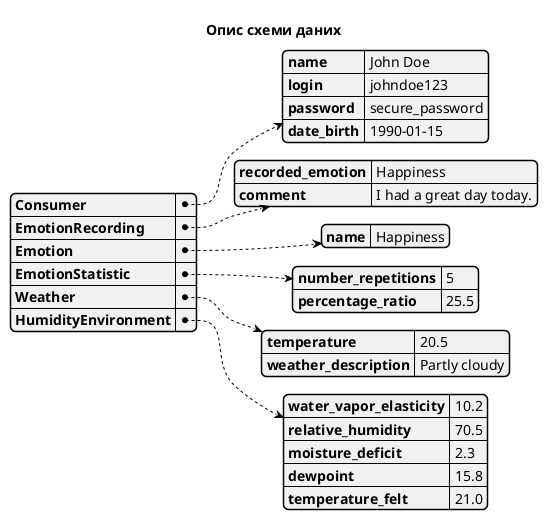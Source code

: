 @startjson

title Опис схеми даних

{
  "Consumer": {
    "name": "John Doe",
    "login": "johndoe123",
    "password": "secure_password",
    "date_birth": "1990-01-15"
  },
  "EmotionRecording": {
    "recorded_emotion": "Happiness",
    "comment": "I had a great day today."
  },
  "Emotion": {
    "name": "Happiness"
  },
  "EmotionStatistic": {
    "number_repetitions": 5,
    "percentage_ratio": 25.5
  },
  "Weather": {
    "temperature": 20.5,
    "weather_description": "Partly cloudy"
  },
  "HumidityEnvironment": {
    "water_vapor_elasticity": 10.2,
    "relative_humidity": 70.5,
    "moisture_deficit": 2.3,
    "dewpoint": 15.8,
    "temperature_felt": 21.0
  }
}

@endjson
